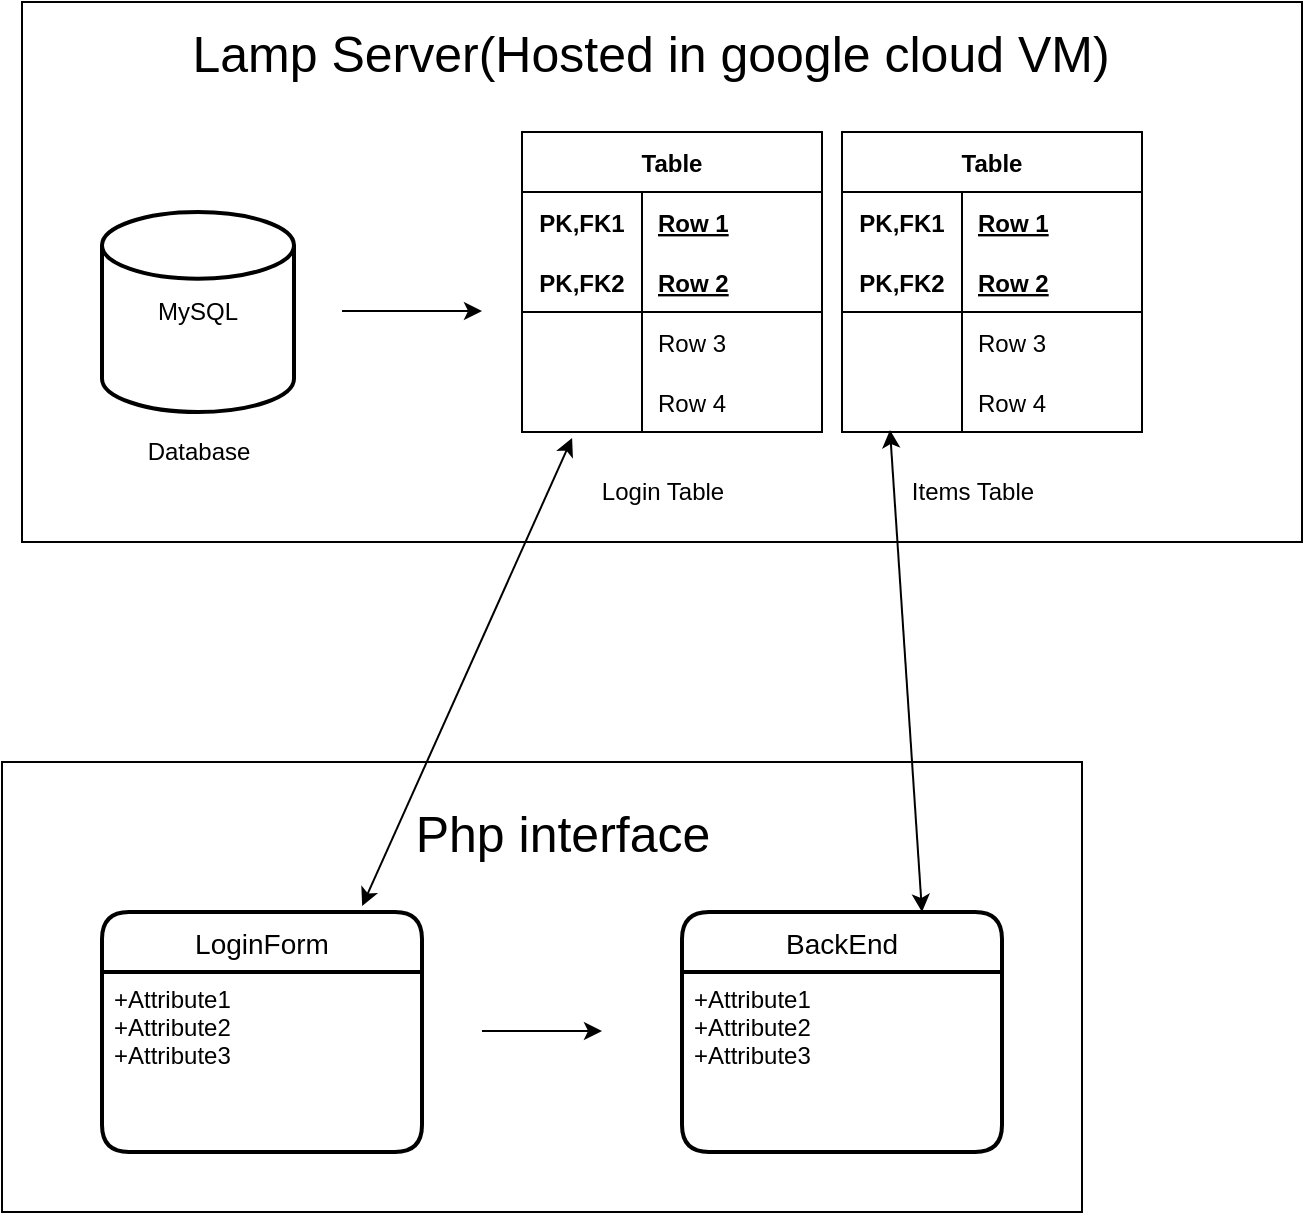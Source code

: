 <mxfile version="15.6.5" type="github">
  <diagram id="LumJgj0u6a2rGW4bVaiP" name="Page-1">
    <mxGraphModel dx="1422" dy="762" grid="1" gridSize="10" guides="1" tooltips="1" connect="1" arrows="1" fold="1" page="1" pageScale="1" pageWidth="827" pageHeight="1169" math="0" shadow="0">
      <root>
        <mxCell id="0" />
        <mxCell id="1" parent="0" />
        <mxCell id="FR6BwogEGieSZGEMSQR3-43" value="" style="rounded=0;whiteSpace=wrap;html=1;fontColor=default;strokeColor=default;fillColor=default;" vertex="1" parent="1">
          <mxGeometry x="100" y="85" width="640" height="270" as="geometry" />
        </mxCell>
        <mxCell id="FR6BwogEGieSZGEMSQR3-42" value="" style="rounded=0;whiteSpace=wrap;html=1;fontColor=default;strokeColor=default;fillColor=default;" vertex="1" parent="1">
          <mxGeometry x="90" y="465" width="540" height="225" as="geometry" />
        </mxCell>
        <mxCell id="FR6BwogEGieSZGEMSQR3-1" value="MySQL" style="strokeWidth=2;html=1;shape=mxgraph.flowchart.database;whiteSpace=wrap;fillColor=default;strokeColor=default;fontColor=default;" vertex="1" parent="1">
          <mxGeometry x="140" y="190" width="96" height="100" as="geometry" />
        </mxCell>
        <mxCell id="FR6BwogEGieSZGEMSQR3-4" value="LoginForm" style="swimlane;childLayout=stackLayout;horizontal=1;startSize=30;horizontalStack=0;rounded=1;fontSize=14;fontStyle=0;strokeWidth=2;resizeParent=0;resizeLast=1;shadow=0;dashed=0;align=center;fontColor=default;fillColor=default;strokeColor=default;" vertex="1" parent="1">
          <mxGeometry x="140" y="540" width="160" height="120" as="geometry" />
        </mxCell>
        <mxCell id="FR6BwogEGieSZGEMSQR3-5" value="+Attribute1&#xa;+Attribute2&#xa;+Attribute3" style="align=left;strokeColor=none;fillColor=none;spacingLeft=4;fontSize=12;verticalAlign=top;resizable=0;rotatable=0;part=1;fontColor=default;" vertex="1" parent="FR6BwogEGieSZGEMSQR3-4">
          <mxGeometry y="30" width="160" height="90" as="geometry" />
        </mxCell>
        <mxCell id="FR6BwogEGieSZGEMSQR3-6" value="BackEnd" style="swimlane;childLayout=stackLayout;horizontal=1;startSize=30;horizontalStack=0;rounded=1;fontSize=14;fontStyle=0;strokeWidth=2;resizeParent=0;resizeLast=1;shadow=0;dashed=0;align=center;fontColor=default;fillColor=default;strokeColor=default;" vertex="1" parent="1">
          <mxGeometry x="430" y="540" width="160" height="120" as="geometry" />
        </mxCell>
        <mxCell id="FR6BwogEGieSZGEMSQR3-7" value="+Attribute1&#xa;+Attribute2&#xa;+Attribute3" style="align=left;strokeColor=none;fillColor=none;spacingLeft=4;fontSize=12;verticalAlign=top;resizable=0;rotatable=0;part=1;fontColor=default;" vertex="1" parent="FR6BwogEGieSZGEMSQR3-6">
          <mxGeometry y="30" width="160" height="90" as="geometry" />
        </mxCell>
        <mxCell id="FR6BwogEGieSZGEMSQR3-8" value="Table" style="shape=table;startSize=30;container=1;collapsible=1;childLayout=tableLayout;fixedRows=1;rowLines=0;fontStyle=1;align=center;resizeLast=1;fontColor=default;strokeColor=default;fillColor=default;" vertex="1" parent="1">
          <mxGeometry x="350" y="150" width="150" height="150" as="geometry" />
        </mxCell>
        <mxCell id="FR6BwogEGieSZGEMSQR3-9" value="" style="shape=partialRectangle;collapsible=0;dropTarget=0;pointerEvents=0;fillColor=none;top=0;left=0;bottom=0;right=0;points=[[0,0.5],[1,0.5]];portConstraint=eastwest;fontColor=default;strokeColor=default;" vertex="1" parent="FR6BwogEGieSZGEMSQR3-8">
          <mxGeometry y="30" width="150" height="30" as="geometry" />
        </mxCell>
        <mxCell id="FR6BwogEGieSZGEMSQR3-10" value="PK,FK1" style="shape=partialRectangle;connectable=0;fillColor=none;top=0;left=0;bottom=0;right=0;fontStyle=1;overflow=hidden;fontColor=default;strokeColor=default;" vertex="1" parent="FR6BwogEGieSZGEMSQR3-9">
          <mxGeometry width="60" height="30" as="geometry">
            <mxRectangle width="60" height="30" as="alternateBounds" />
          </mxGeometry>
        </mxCell>
        <mxCell id="FR6BwogEGieSZGEMSQR3-11" value="Row 1" style="shape=partialRectangle;connectable=0;fillColor=none;top=0;left=0;bottom=0;right=0;align=left;spacingLeft=6;fontStyle=5;overflow=hidden;fontColor=default;strokeColor=default;" vertex="1" parent="FR6BwogEGieSZGEMSQR3-9">
          <mxGeometry x="60" width="90" height="30" as="geometry">
            <mxRectangle width="90" height="30" as="alternateBounds" />
          </mxGeometry>
        </mxCell>
        <mxCell id="FR6BwogEGieSZGEMSQR3-12" value="" style="shape=partialRectangle;collapsible=0;dropTarget=0;pointerEvents=0;fillColor=none;top=0;left=0;bottom=1;right=0;points=[[0,0.5],[1,0.5]];portConstraint=eastwest;fontColor=default;strokeColor=default;" vertex="1" parent="FR6BwogEGieSZGEMSQR3-8">
          <mxGeometry y="60" width="150" height="30" as="geometry" />
        </mxCell>
        <mxCell id="FR6BwogEGieSZGEMSQR3-13" value="PK,FK2" style="shape=partialRectangle;connectable=0;fillColor=none;top=0;left=0;bottom=0;right=0;fontStyle=1;overflow=hidden;fontColor=default;strokeColor=default;" vertex="1" parent="FR6BwogEGieSZGEMSQR3-12">
          <mxGeometry width="60" height="30" as="geometry">
            <mxRectangle width="60" height="30" as="alternateBounds" />
          </mxGeometry>
        </mxCell>
        <mxCell id="FR6BwogEGieSZGEMSQR3-14" value="Row 2" style="shape=partialRectangle;connectable=0;fillColor=none;top=0;left=0;bottom=0;right=0;align=left;spacingLeft=6;fontStyle=5;overflow=hidden;fontColor=default;strokeColor=default;" vertex="1" parent="FR6BwogEGieSZGEMSQR3-12">
          <mxGeometry x="60" width="90" height="30" as="geometry">
            <mxRectangle width="90" height="30" as="alternateBounds" />
          </mxGeometry>
        </mxCell>
        <mxCell id="FR6BwogEGieSZGEMSQR3-15" value="" style="shape=partialRectangle;collapsible=0;dropTarget=0;pointerEvents=0;fillColor=none;top=0;left=0;bottom=0;right=0;points=[[0,0.5],[1,0.5]];portConstraint=eastwest;fontColor=default;strokeColor=default;" vertex="1" parent="FR6BwogEGieSZGEMSQR3-8">
          <mxGeometry y="90" width="150" height="30" as="geometry" />
        </mxCell>
        <mxCell id="FR6BwogEGieSZGEMSQR3-16" value="" style="shape=partialRectangle;connectable=0;fillColor=none;top=0;left=0;bottom=0;right=0;editable=1;overflow=hidden;fontColor=default;strokeColor=default;" vertex="1" parent="FR6BwogEGieSZGEMSQR3-15">
          <mxGeometry width="60" height="30" as="geometry">
            <mxRectangle width="60" height="30" as="alternateBounds" />
          </mxGeometry>
        </mxCell>
        <mxCell id="FR6BwogEGieSZGEMSQR3-17" value="Row 3" style="shape=partialRectangle;connectable=0;fillColor=none;top=0;left=0;bottom=0;right=0;align=left;spacingLeft=6;overflow=hidden;fontColor=default;strokeColor=default;" vertex="1" parent="FR6BwogEGieSZGEMSQR3-15">
          <mxGeometry x="60" width="90" height="30" as="geometry">
            <mxRectangle width="90" height="30" as="alternateBounds" />
          </mxGeometry>
        </mxCell>
        <mxCell id="FR6BwogEGieSZGEMSQR3-18" value="" style="shape=partialRectangle;collapsible=0;dropTarget=0;pointerEvents=0;fillColor=none;top=0;left=0;bottom=0;right=0;points=[[0,0.5],[1,0.5]];portConstraint=eastwest;fontColor=default;strokeColor=default;" vertex="1" parent="FR6BwogEGieSZGEMSQR3-8">
          <mxGeometry y="120" width="150" height="30" as="geometry" />
        </mxCell>
        <mxCell id="FR6BwogEGieSZGEMSQR3-19" value="" style="shape=partialRectangle;connectable=0;fillColor=none;top=0;left=0;bottom=0;right=0;editable=1;overflow=hidden;fontColor=default;strokeColor=default;" vertex="1" parent="FR6BwogEGieSZGEMSQR3-18">
          <mxGeometry width="60" height="30" as="geometry">
            <mxRectangle width="60" height="30" as="alternateBounds" />
          </mxGeometry>
        </mxCell>
        <mxCell id="FR6BwogEGieSZGEMSQR3-20" value="Row 4" style="shape=partialRectangle;connectable=0;fillColor=none;top=0;left=0;bottom=0;right=0;align=left;spacingLeft=6;overflow=hidden;fontColor=default;strokeColor=default;" vertex="1" parent="FR6BwogEGieSZGEMSQR3-18">
          <mxGeometry x="60" width="90" height="30" as="geometry">
            <mxRectangle width="90" height="30" as="alternateBounds" />
          </mxGeometry>
        </mxCell>
        <mxCell id="FR6BwogEGieSZGEMSQR3-23" value="Database" style="text;html=1;align=center;verticalAlign=middle;resizable=0;points=[];autosize=1;strokeColor=none;fillColor=none;fontColor=default;" vertex="1" parent="1">
          <mxGeometry x="153" y="300" width="70" height="20" as="geometry" />
        </mxCell>
        <mxCell id="FR6BwogEGieSZGEMSQR3-24" value="Login Table" style="text;html=1;align=center;verticalAlign=middle;resizable=0;points=[];autosize=1;strokeColor=none;fillColor=none;fontColor=default;" vertex="1" parent="1">
          <mxGeometry x="380" y="320" width="80" height="20" as="geometry" />
        </mxCell>
        <mxCell id="FR6BwogEGieSZGEMSQR3-25" value="" style="endArrow=classic;html=1;rounded=0;labelBackgroundColor=default;fontColor=default;strokeColor=default;" edge="1" parent="1">
          <mxGeometry width="50" height="50" relative="1" as="geometry">
            <mxPoint x="260" y="239.5" as="sourcePoint" />
            <mxPoint x="330" y="239.5" as="targetPoint" />
            <Array as="points">
              <mxPoint x="300" y="239.5" />
            </Array>
          </mxGeometry>
        </mxCell>
        <mxCell id="FR6BwogEGieSZGEMSQR3-26" value="Table" style="shape=table;startSize=30;container=1;collapsible=1;childLayout=tableLayout;fixedRows=1;rowLines=0;fontStyle=1;align=center;resizeLast=1;fontColor=default;strokeColor=default;fillColor=default;" vertex="1" parent="1">
          <mxGeometry x="510" y="150" width="150" height="150" as="geometry" />
        </mxCell>
        <mxCell id="FR6BwogEGieSZGEMSQR3-27" value="" style="shape=partialRectangle;collapsible=0;dropTarget=0;pointerEvents=0;fillColor=none;top=0;left=0;bottom=0;right=0;points=[[0,0.5],[1,0.5]];portConstraint=eastwest;fontColor=default;strokeColor=default;" vertex="1" parent="FR6BwogEGieSZGEMSQR3-26">
          <mxGeometry y="30" width="150" height="30" as="geometry" />
        </mxCell>
        <mxCell id="FR6BwogEGieSZGEMSQR3-28" value="PK,FK1" style="shape=partialRectangle;connectable=0;fillColor=none;top=0;left=0;bottom=0;right=0;fontStyle=1;overflow=hidden;fontColor=default;strokeColor=default;" vertex="1" parent="FR6BwogEGieSZGEMSQR3-27">
          <mxGeometry width="60" height="30" as="geometry">
            <mxRectangle width="60" height="30" as="alternateBounds" />
          </mxGeometry>
        </mxCell>
        <mxCell id="FR6BwogEGieSZGEMSQR3-29" value="Row 1" style="shape=partialRectangle;connectable=0;fillColor=none;top=0;left=0;bottom=0;right=0;align=left;spacingLeft=6;fontStyle=5;overflow=hidden;fontColor=default;strokeColor=default;" vertex="1" parent="FR6BwogEGieSZGEMSQR3-27">
          <mxGeometry x="60" width="90" height="30" as="geometry">
            <mxRectangle width="90" height="30" as="alternateBounds" />
          </mxGeometry>
        </mxCell>
        <mxCell id="FR6BwogEGieSZGEMSQR3-30" value="" style="shape=partialRectangle;collapsible=0;dropTarget=0;pointerEvents=0;fillColor=none;top=0;left=0;bottom=1;right=0;points=[[0,0.5],[1,0.5]];portConstraint=eastwest;fontColor=default;strokeColor=default;" vertex="1" parent="FR6BwogEGieSZGEMSQR3-26">
          <mxGeometry y="60" width="150" height="30" as="geometry" />
        </mxCell>
        <mxCell id="FR6BwogEGieSZGEMSQR3-31" value="PK,FK2" style="shape=partialRectangle;connectable=0;fillColor=none;top=0;left=0;bottom=0;right=0;fontStyle=1;overflow=hidden;fontColor=default;strokeColor=default;" vertex="1" parent="FR6BwogEGieSZGEMSQR3-30">
          <mxGeometry width="60" height="30" as="geometry">
            <mxRectangle width="60" height="30" as="alternateBounds" />
          </mxGeometry>
        </mxCell>
        <mxCell id="FR6BwogEGieSZGEMSQR3-32" value="Row 2" style="shape=partialRectangle;connectable=0;fillColor=none;top=0;left=0;bottom=0;right=0;align=left;spacingLeft=6;fontStyle=5;overflow=hidden;fontColor=default;strokeColor=default;" vertex="1" parent="FR6BwogEGieSZGEMSQR3-30">
          <mxGeometry x="60" width="90" height="30" as="geometry">
            <mxRectangle width="90" height="30" as="alternateBounds" />
          </mxGeometry>
        </mxCell>
        <mxCell id="FR6BwogEGieSZGEMSQR3-33" value="" style="shape=partialRectangle;collapsible=0;dropTarget=0;pointerEvents=0;fillColor=none;top=0;left=0;bottom=0;right=0;points=[[0,0.5],[1,0.5]];portConstraint=eastwest;fontColor=default;strokeColor=default;" vertex="1" parent="FR6BwogEGieSZGEMSQR3-26">
          <mxGeometry y="90" width="150" height="30" as="geometry" />
        </mxCell>
        <mxCell id="FR6BwogEGieSZGEMSQR3-34" value="" style="shape=partialRectangle;connectable=0;fillColor=none;top=0;left=0;bottom=0;right=0;editable=1;overflow=hidden;fontColor=default;strokeColor=default;" vertex="1" parent="FR6BwogEGieSZGEMSQR3-33">
          <mxGeometry width="60" height="30" as="geometry">
            <mxRectangle width="60" height="30" as="alternateBounds" />
          </mxGeometry>
        </mxCell>
        <mxCell id="FR6BwogEGieSZGEMSQR3-35" value="Row 3" style="shape=partialRectangle;connectable=0;fillColor=none;top=0;left=0;bottom=0;right=0;align=left;spacingLeft=6;overflow=hidden;fontColor=default;strokeColor=default;" vertex="1" parent="FR6BwogEGieSZGEMSQR3-33">
          <mxGeometry x="60" width="90" height="30" as="geometry">
            <mxRectangle width="90" height="30" as="alternateBounds" />
          </mxGeometry>
        </mxCell>
        <mxCell id="FR6BwogEGieSZGEMSQR3-36" value="" style="shape=partialRectangle;collapsible=0;dropTarget=0;pointerEvents=0;fillColor=none;top=0;left=0;bottom=0;right=0;points=[[0,0.5],[1,0.5]];portConstraint=eastwest;fontColor=default;strokeColor=default;" vertex="1" parent="FR6BwogEGieSZGEMSQR3-26">
          <mxGeometry y="120" width="150" height="30" as="geometry" />
        </mxCell>
        <mxCell id="FR6BwogEGieSZGEMSQR3-37" value="" style="shape=partialRectangle;connectable=0;fillColor=none;top=0;left=0;bottom=0;right=0;editable=1;overflow=hidden;fontColor=default;strokeColor=default;" vertex="1" parent="FR6BwogEGieSZGEMSQR3-36">
          <mxGeometry width="60" height="30" as="geometry">
            <mxRectangle width="60" height="30" as="alternateBounds" />
          </mxGeometry>
        </mxCell>
        <mxCell id="FR6BwogEGieSZGEMSQR3-38" value="Row 4" style="shape=partialRectangle;connectable=0;fillColor=none;top=0;left=0;bottom=0;right=0;align=left;spacingLeft=6;overflow=hidden;fontColor=default;strokeColor=default;" vertex="1" parent="FR6BwogEGieSZGEMSQR3-36">
          <mxGeometry x="60" width="90" height="30" as="geometry">
            <mxRectangle width="90" height="30" as="alternateBounds" />
          </mxGeometry>
        </mxCell>
        <mxCell id="FR6BwogEGieSZGEMSQR3-39" value="Items Table" style="text;html=1;align=center;verticalAlign=middle;resizable=0;points=[];autosize=1;strokeColor=none;fillColor=none;fontColor=default;" vertex="1" parent="1">
          <mxGeometry x="535" y="320" width="80" height="20" as="geometry" />
        </mxCell>
        <mxCell id="FR6BwogEGieSZGEMSQR3-40" value="" style="endArrow=classic;startArrow=classic;html=1;rounded=0;labelBackgroundColor=default;fontColor=default;strokeColor=default;exitX=0.813;exitY=-0.025;exitDx=0;exitDy=0;exitPerimeter=0;entryX=0.167;entryY=1.1;entryDx=0;entryDy=0;entryPerimeter=0;" edge="1" parent="1" source="FR6BwogEGieSZGEMSQR3-4" target="FR6BwogEGieSZGEMSQR3-18">
          <mxGeometry width="50" height="50" relative="1" as="geometry">
            <mxPoint x="390" y="420" as="sourcePoint" />
            <mxPoint x="440" y="370" as="targetPoint" />
          </mxGeometry>
        </mxCell>
        <mxCell id="FR6BwogEGieSZGEMSQR3-41" value="" style="endArrow=classic;startArrow=classic;html=1;rounded=0;labelBackgroundColor=default;fontColor=default;strokeColor=default;exitX=0.75;exitY=0;exitDx=0;exitDy=0;entryX=0.16;entryY=0.967;entryDx=0;entryDy=0;entryPerimeter=0;" edge="1" parent="1" source="FR6BwogEGieSZGEMSQR3-6" target="FR6BwogEGieSZGEMSQR3-36">
          <mxGeometry width="50" height="50" relative="1" as="geometry">
            <mxPoint x="630" y="430" as="sourcePoint" />
            <mxPoint x="680" y="380" as="targetPoint" />
          </mxGeometry>
        </mxCell>
        <mxCell id="FR6BwogEGieSZGEMSQR3-44" value="Lamp Server(Hosted in google cloud VM)" style="text;html=1;align=center;verticalAlign=middle;resizable=0;points=[];autosize=1;strokeColor=none;fillColor=none;fontColor=default;fontSize=25;" vertex="1" parent="1">
          <mxGeometry x="179" y="90" width="470" height="40" as="geometry" />
        </mxCell>
        <mxCell id="FR6BwogEGieSZGEMSQR3-46" value="Php interface" style="text;html=1;align=center;verticalAlign=middle;resizable=0;points=[];autosize=1;strokeColor=none;fillColor=none;fontSize=25;fontColor=default;" vertex="1" parent="1">
          <mxGeometry x="290" y="480" width="160" height="40" as="geometry" />
        </mxCell>
        <mxCell id="FR6BwogEGieSZGEMSQR3-47" value="" style="endArrow=classic;html=1;rounded=0;labelBackgroundColor=default;fontSize=25;fontColor=default;strokeColor=default;" edge="1" parent="1">
          <mxGeometry width="50" height="50" relative="1" as="geometry">
            <mxPoint x="330" y="599.5" as="sourcePoint" />
            <mxPoint x="390" y="599.5" as="targetPoint" />
            <Array as="points">
              <mxPoint x="350" y="599.5" />
            </Array>
          </mxGeometry>
        </mxCell>
      </root>
    </mxGraphModel>
  </diagram>
</mxfile>
